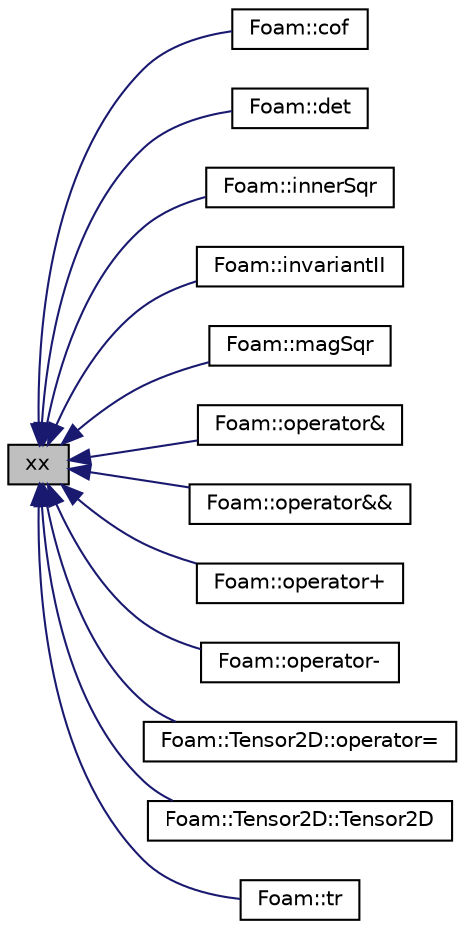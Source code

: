 digraph "xx"
{
  bgcolor="transparent";
  edge [fontname="Helvetica",fontsize="10",labelfontname="Helvetica",labelfontsize="10"];
  node [fontname="Helvetica",fontsize="10",shape=record];
  rankdir="LR";
  Node1 [label="xx",height=0.2,width=0.4,color="black", fillcolor="grey75", style="filled", fontcolor="black"];
  Node1 -> Node2 [dir="back",color="midnightblue",fontsize="10",style="solid",fontname="Helvetica"];
  Node2 [label="Foam::cof",height=0.2,width=0.4,color="black",URL="$a10974.html#aea93a5e6bace31395defbd69d2fb296a",tooltip="Return the cofactor symmetric tensor of a symmetric tensor. "];
  Node1 -> Node3 [dir="back",color="midnightblue",fontsize="10",style="solid",fontname="Helvetica"];
  Node3 [label="Foam::det",height=0.2,width=0.4,color="black",URL="$a10974.html#a7c2b089769096e4b01a1572971b97436",tooltip="Return the determinant of a symmetric tensor. "];
  Node1 -> Node4 [dir="back",color="midnightblue",fontsize="10",style="solid",fontname="Helvetica"];
  Node4 [label="Foam::innerSqr",height=0.2,width=0.4,color="black",URL="$a10974.html#a5d96577bcf69e569a055b4e6cd8f80b0",tooltip="Inner-sqr of a symmetric tensor. "];
  Node1 -> Node5 [dir="back",color="midnightblue",fontsize="10",style="solid",fontname="Helvetica"];
  Node5 [label="Foam::invariantII",height=0.2,width=0.4,color="black",URL="$a10974.html#a80f4a4e114b95296270a2d1b8cf1d047",tooltip="Return the 2nd invariant of a symmetric tensor. "];
  Node1 -> Node6 [dir="back",color="midnightblue",fontsize="10",style="solid",fontname="Helvetica"];
  Node6 [label="Foam::magSqr",height=0.2,width=0.4,color="black",URL="$a10974.html#a3434a09ac3b9ac5cc5618051c4140b73"];
  Node1 -> Node7 [dir="back",color="midnightblue",fontsize="10",style="solid",fontname="Helvetica"];
  Node7 [label="Foam::operator&",height=0.2,width=0.4,color="black",URL="$a10974.html#a29109ba4618a2f45abff6732831e5093",tooltip="Inner-product between two symmetric tensors. "];
  Node1 -> Node8 [dir="back",color="midnightblue",fontsize="10",style="solid",fontname="Helvetica"];
  Node8 [label="Foam::operator&&",height=0.2,width=0.4,color="black",URL="$a10974.html#a96c208d4698811a9a5afd3cfd8de7207",tooltip="Double-dot-product between a symmetric tensor and a symmetric tensor. "];
  Node1 -> Node9 [dir="back",color="midnightblue",fontsize="10",style="solid",fontname="Helvetica"];
  Node9 [label="Foam::operator+",height=0.2,width=0.4,color="black",URL="$a10974.html#a70766d7af9f52b534271768d8ee3b539"];
  Node1 -> Node10 [dir="back",color="midnightblue",fontsize="10",style="solid",fontname="Helvetica"];
  Node10 [label="Foam::operator-",height=0.2,width=0.4,color="black",URL="$a10974.html#a9d430e44ce41add1d94be3e64a5ae9b7"];
  Node1 -> Node11 [dir="back",color="midnightblue",fontsize="10",style="solid",fontname="Helvetica"];
  Node11 [label="Foam::Tensor2D::operator=",height=0.2,width=0.4,color="black",URL="$a02641.html#ac3b8fbffd046696a09381bb472c36b54",tooltip="Copy SymmTensor2D. "];
  Node1 -> Node12 [dir="back",color="midnightblue",fontsize="10",style="solid",fontname="Helvetica"];
  Node12 [label="Foam::Tensor2D::Tensor2D",height=0.2,width=0.4,color="black",URL="$a02641.html#a12f47dffd60bba9218eec4b6871bcc62",tooltip="Construct given SymmTensor2D. "];
  Node1 -> Node13 [dir="back",color="midnightblue",fontsize="10",style="solid",fontname="Helvetica"];
  Node13 [label="Foam::tr",height=0.2,width=0.4,color="black",URL="$a10974.html#a336cda5ce055ab8169f63e2d8bc4b787",tooltip="Return the trace of a symmetric tensor. "];
}
